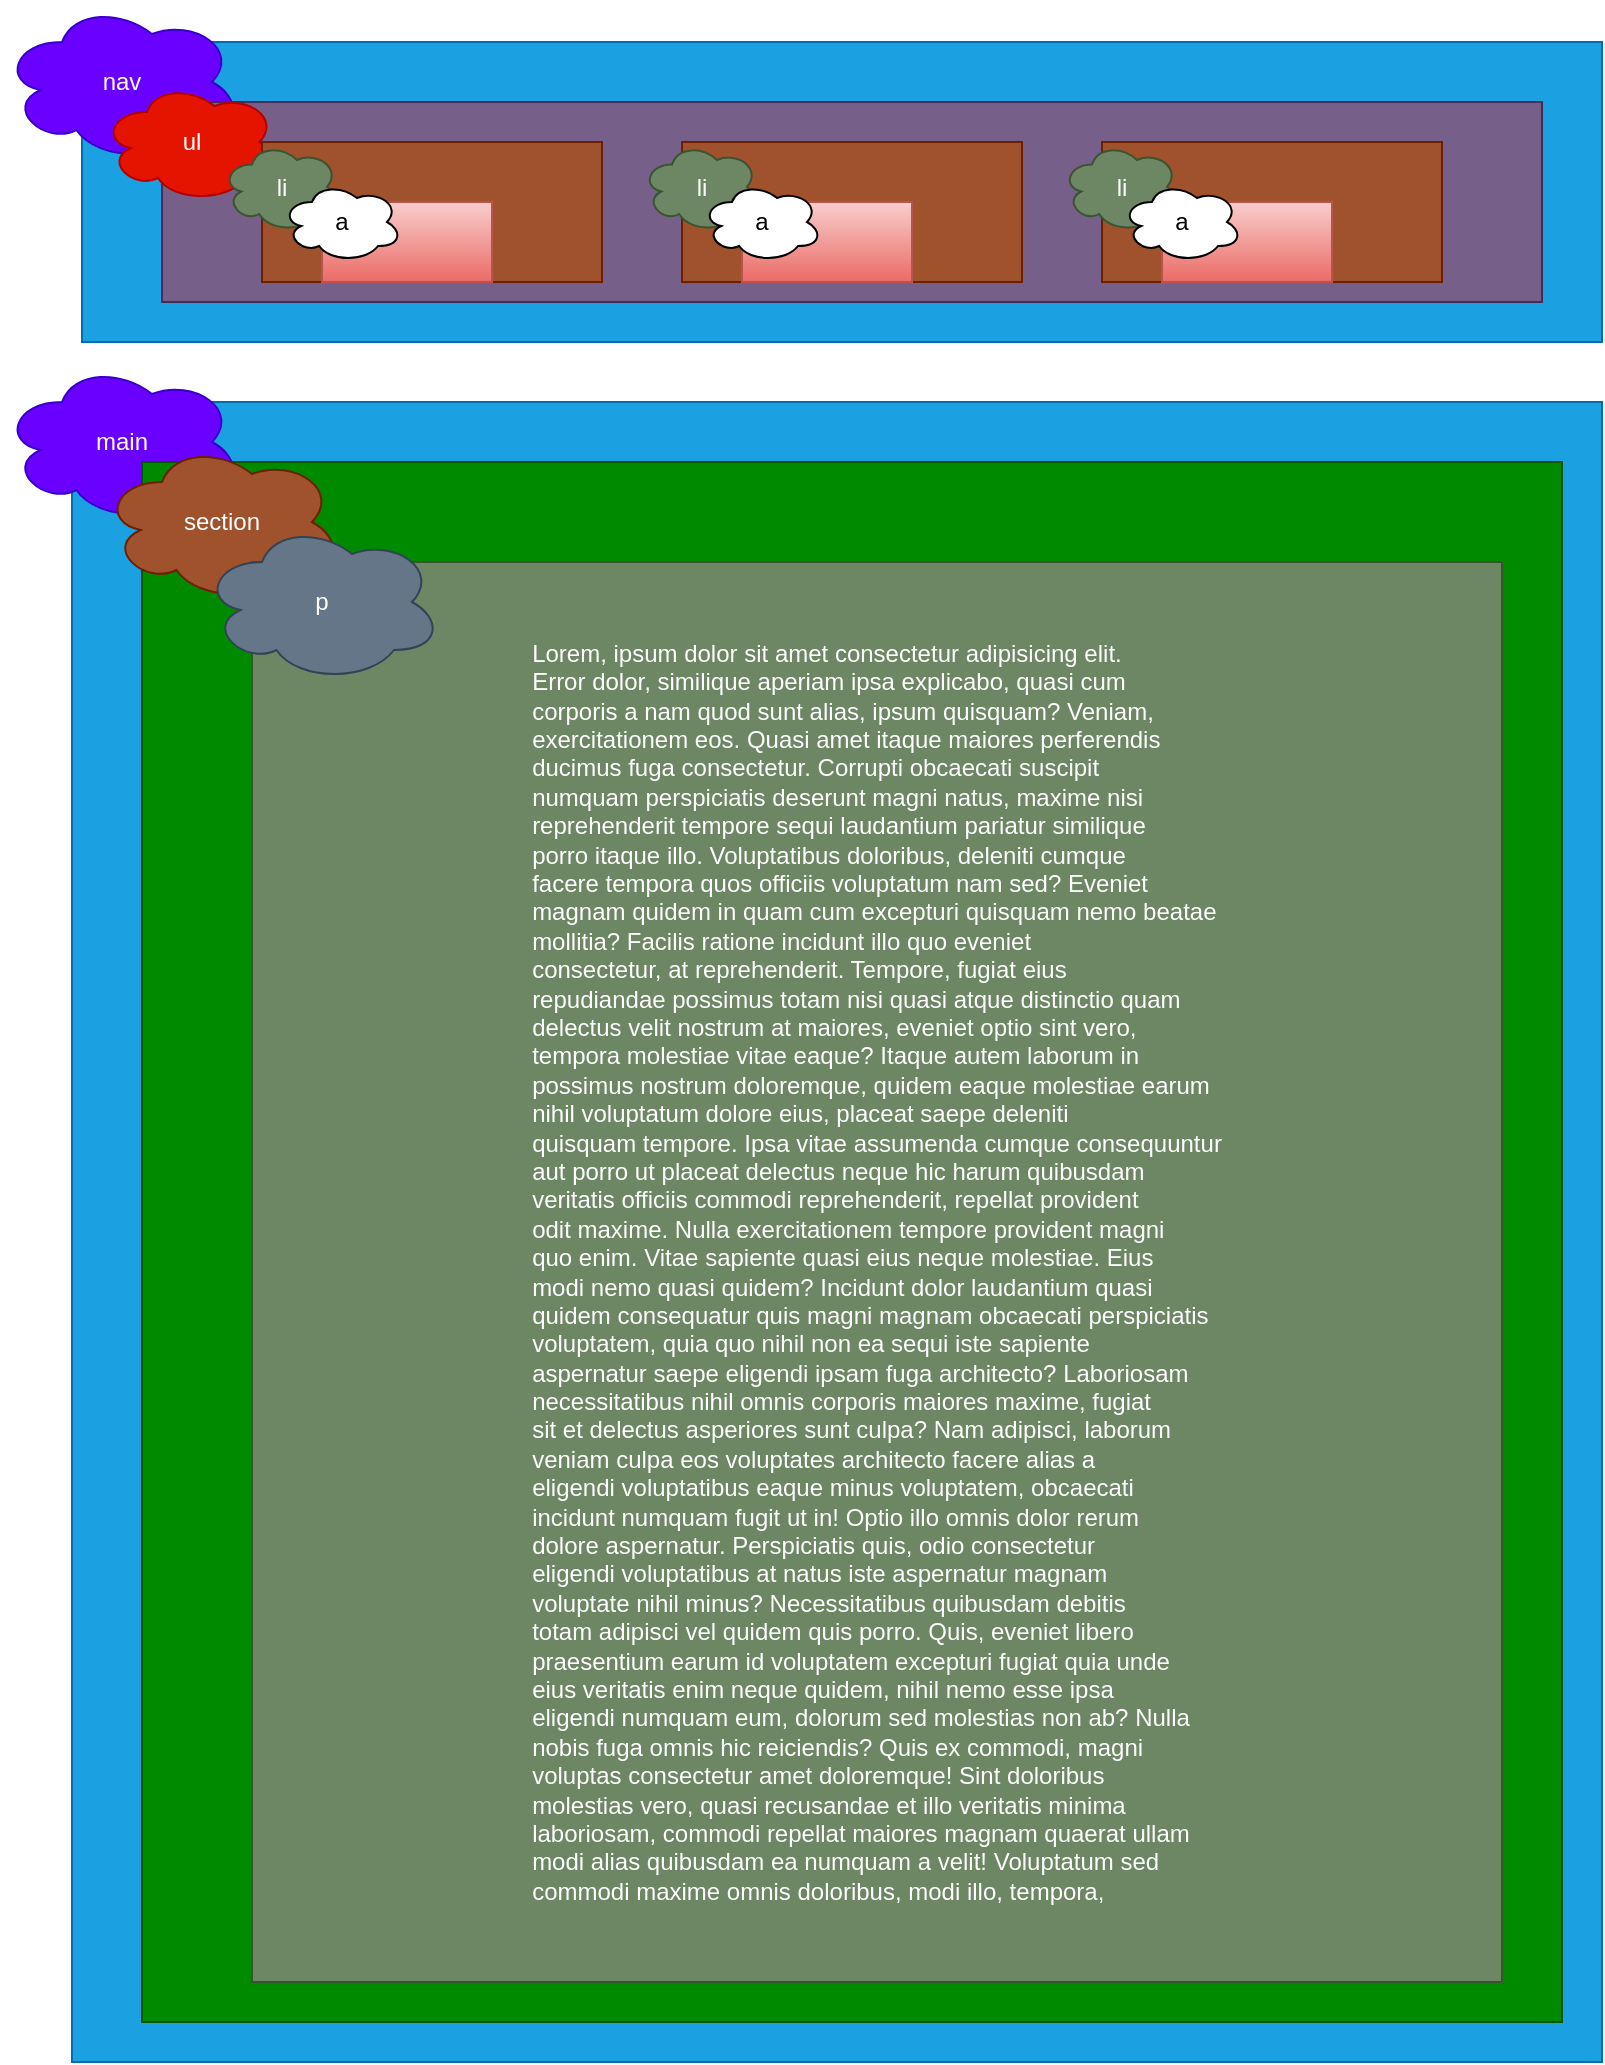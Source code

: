 <mxfile>
    <diagram id="KAaq1BA5xcZH_h3ENkAI" name="Page-1">
        <mxGraphModel dx="1080" dy="751" grid="1" gridSize="10" guides="1" tooltips="1" connect="1" arrows="1" fold="1" page="1" pageScale="1" pageWidth="850" pageHeight="1100" math="0" shadow="0">
            <root>
                <mxCell id="0"/>
                <mxCell id="1" parent="0"/>
                <mxCell id="2" value="" style="rounded=0;whiteSpace=wrap;html=1;fillColor=#1ba1e2;fontColor=#ffffff;strokeColor=#006EAF;" vertex="1" parent="1">
                    <mxGeometry x="40" y="30" width="760" height="150" as="geometry"/>
                </mxCell>
                <mxCell id="3" value="nav" style="ellipse;shape=cloud;whiteSpace=wrap;html=1;fillColor=#6a00ff;fontColor=#ffffff;strokeColor=#3700CC;" vertex="1" parent="1">
                    <mxGeometry y="10" width="120" height="80" as="geometry"/>
                </mxCell>
                <mxCell id="4" value="" style="rounded=0;whiteSpace=wrap;html=1;fillColor=#76608a;fontColor=#ffffff;strokeColor=#432D57;" vertex="1" parent="1">
                    <mxGeometry x="80" y="60" width="690" height="100" as="geometry"/>
                </mxCell>
                <mxCell id="5" value="ul" style="ellipse;shape=cloud;whiteSpace=wrap;html=1;fillColor=#e51400;fontColor=#ffffff;strokeColor=#B20000;" vertex="1" parent="1">
                    <mxGeometry x="50" y="50" width="90" height="60" as="geometry"/>
                </mxCell>
                <mxCell id="6" value="" style="rounded=0;whiteSpace=wrap;html=1;fillColor=#a0522d;fontColor=#ffffff;strokeColor=#6D1F00;" vertex="1" parent="1">
                    <mxGeometry x="130" y="80" width="170" height="70" as="geometry"/>
                </mxCell>
                <mxCell id="7" value="li" style="ellipse;shape=cloud;whiteSpace=wrap;html=1;fillColor=#6d8764;fontColor=#ffffff;strokeColor=#3A5431;" vertex="1" parent="1">
                    <mxGeometry x="110" y="80" width="60" height="45" as="geometry"/>
                </mxCell>
                <mxCell id="8" value="" style="rounded=0;whiteSpace=wrap;html=1;fillColor=#f8cecc;strokeColor=#b85450;gradientColor=#ea6b66;" vertex="1" parent="1">
                    <mxGeometry x="160" y="110" width="85" height="40" as="geometry"/>
                </mxCell>
                <mxCell id="9" value="a" style="ellipse;shape=cloud;whiteSpace=wrap;html=1;" vertex="1" parent="1">
                    <mxGeometry x="140" y="100" width="60" height="40" as="geometry"/>
                </mxCell>
                <mxCell id="10" value="" style="rounded=0;whiteSpace=wrap;html=1;fillColor=#a0522d;fontColor=#ffffff;strokeColor=#6D1F00;" vertex="1" parent="1">
                    <mxGeometry x="340" y="80" width="170" height="70" as="geometry"/>
                </mxCell>
                <mxCell id="11" value="li" style="ellipse;shape=cloud;whiteSpace=wrap;html=1;fillColor=#6d8764;fontColor=#ffffff;strokeColor=#3A5431;" vertex="1" parent="1">
                    <mxGeometry x="320" y="80" width="60" height="45" as="geometry"/>
                </mxCell>
                <mxCell id="12" value="" style="rounded=0;whiteSpace=wrap;html=1;fillColor=#f8cecc;strokeColor=#b85450;gradientColor=#ea6b66;" vertex="1" parent="1">
                    <mxGeometry x="370" y="110" width="85" height="40" as="geometry"/>
                </mxCell>
                <mxCell id="13" value="a" style="ellipse;shape=cloud;whiteSpace=wrap;html=1;" vertex="1" parent="1">
                    <mxGeometry x="350" y="100" width="60" height="40" as="geometry"/>
                </mxCell>
                <mxCell id="18" value="" style="rounded=0;whiteSpace=wrap;html=1;fillColor=#a0522d;fontColor=#ffffff;strokeColor=#6D1F00;" vertex="1" parent="1">
                    <mxGeometry x="550" y="80" width="170" height="70" as="geometry"/>
                </mxCell>
                <mxCell id="19" value="li" style="ellipse;shape=cloud;whiteSpace=wrap;html=1;fillColor=#6d8764;fontColor=#ffffff;strokeColor=#3A5431;" vertex="1" parent="1">
                    <mxGeometry x="530" y="80" width="60" height="45" as="geometry"/>
                </mxCell>
                <mxCell id="20" value="" style="rounded=0;whiteSpace=wrap;html=1;fillColor=#f8cecc;strokeColor=#b85450;gradientColor=#ea6b66;" vertex="1" parent="1">
                    <mxGeometry x="580" y="110" width="85" height="40" as="geometry"/>
                </mxCell>
                <mxCell id="21" value="a" style="ellipse;shape=cloud;whiteSpace=wrap;html=1;" vertex="1" parent="1">
                    <mxGeometry x="560" y="100" width="60" height="40" as="geometry"/>
                </mxCell>
                <mxCell id="22" value="" style="rounded=0;whiteSpace=wrap;html=1;fillColor=#1ba1e2;fontColor=#ffffff;strokeColor=#006EAF;" vertex="1" parent="1">
                    <mxGeometry x="35" y="210" width="765" height="830" as="geometry"/>
                </mxCell>
                <mxCell id="23" value="main" style="ellipse;shape=cloud;whiteSpace=wrap;html=1;fillColor=#6a00ff;fontColor=#ffffff;strokeColor=#3700CC;" vertex="1" parent="1">
                    <mxGeometry y="190" width="120" height="80" as="geometry"/>
                </mxCell>
                <mxCell id="25" value="" style="rounded=0;whiteSpace=wrap;html=1;fillColor=#008a00;fontColor=#ffffff;strokeColor=#005700;" vertex="1" parent="1">
                    <mxGeometry x="70" y="240" width="710" height="780" as="geometry"/>
                </mxCell>
                <mxCell id="26" value="section" style="ellipse;shape=cloud;whiteSpace=wrap;html=1;fillColor=#a0522d;fontColor=#ffffff;strokeColor=#6D1F00;" vertex="1" parent="1">
                    <mxGeometry x="50" y="230" width="120" height="80" as="geometry"/>
                </mxCell>
                <mxCell id="27" value="&lt;div style=&quot;text-align: justify;&quot;&gt;&lt;div&gt;Lorem, ipsum dolor sit amet consectetur adipisicing elit.&lt;/div&gt;&lt;div&gt;Error dolor, similique aperiam ipsa explicabo, quasi cum&lt;/div&gt;&lt;div&gt;corporis a nam quod sunt alias, ipsum quisquam? Veniam,&lt;/div&gt;&lt;div&gt;exercitationem eos. Quasi amet itaque maiores perferendis&lt;/div&gt;&lt;div&gt;ducimus fuga consectetur. Corrupti obcaecati suscipit&lt;/div&gt;&lt;div&gt;numquam perspiciatis deserunt magni natus, maxime nisi&lt;/div&gt;&lt;div&gt;reprehenderit tempore sequi laudantium pariatur similique&lt;/div&gt;&lt;div&gt;porro itaque illo. Voluptatibus doloribus, deleniti cumque&lt;/div&gt;&lt;div&gt;facere tempora quos officiis voluptatum nam sed? Eveniet&lt;/div&gt;&lt;div&gt;magnam quidem in quam cum excepturi quisquam nemo beatae&lt;/div&gt;&lt;div&gt;mollitia? Facilis ratione incidunt illo quo eveniet&lt;/div&gt;&lt;div&gt;consectetur, at reprehenderit. Tempore, fugiat eius&lt;/div&gt;&lt;div&gt;repudiandae possimus totam nisi quasi atque distinctio quam&lt;/div&gt;&lt;div&gt;delectus velit nostrum at maiores, eveniet optio sint vero,&lt;/div&gt;&lt;div&gt;tempora molestiae vitae eaque? Itaque autem laborum in&lt;/div&gt;&lt;div&gt;possimus nostrum doloremque, quidem eaque molestiae earum&lt;/div&gt;&lt;div&gt;nihil voluptatum dolore eius, placeat saepe deleniti&lt;/div&gt;&lt;div&gt;quisquam tempore. Ipsa vitae assumenda cumque consequuntur&lt;/div&gt;&lt;div&gt;aut porro ut placeat delectus neque hic harum quibusdam&lt;/div&gt;&lt;div&gt;veritatis officiis commodi reprehenderit, repellat provident&lt;/div&gt;&lt;div&gt;odit maxime. Nulla exercitationem tempore provident magni&lt;/div&gt;&lt;div&gt;quo enim. Vitae sapiente quasi eius neque molestiae. Eius&lt;/div&gt;&lt;div&gt;modi nemo quasi quidem? Incidunt dolor laudantium quasi&lt;/div&gt;&lt;div&gt;quidem consequatur quis magni magnam obcaecati perspiciatis&lt;/div&gt;&lt;div&gt;voluptatem, quia quo nihil non ea sequi iste sapiente&lt;/div&gt;&lt;div&gt;aspernatur saepe eligendi ipsam fuga architecto? Laboriosam&lt;/div&gt;&lt;div&gt;necessitatibus nihil omnis corporis maiores maxime, fugiat&lt;/div&gt;&lt;div&gt;sit et delectus asperiores sunt culpa? Nam adipisci, laborum&lt;/div&gt;&lt;div&gt;veniam culpa eos voluptates architecto facere alias a&lt;/div&gt;&lt;div&gt;eligendi voluptatibus eaque minus voluptatem, obcaecati&lt;/div&gt;&lt;div&gt;incidunt numquam fugit ut in! Optio illo omnis dolor rerum&lt;/div&gt;&lt;div&gt;dolore aspernatur. Perspiciatis quis, odio consectetur&lt;/div&gt;&lt;div&gt;eligendi voluptatibus at natus iste aspernatur magnam&lt;/div&gt;&lt;div&gt;voluptate nihil minus? Necessitatibus quibusdam debitis&lt;/div&gt;&lt;div&gt;totam adipisci vel quidem quis porro. Quis, eveniet libero&lt;/div&gt;&lt;div&gt;praesentium earum id voluptatem excepturi fugiat quia unde&lt;/div&gt;&lt;div&gt;eius veritatis enim neque quidem, nihil nemo esse ipsa&lt;/div&gt;&lt;div&gt;eligendi numquam eum, dolorum sed molestias non ab? Nulla&lt;/div&gt;&lt;div&gt;nobis fuga omnis hic reiciendis? Quis ex commodi, magni&lt;/div&gt;&lt;div&gt;voluptas consectetur amet doloremque! Sint doloribus&lt;/div&gt;&lt;div&gt;molestias vero, quasi recusandae et illo veritatis minima&lt;/div&gt;&lt;div&gt;laboriosam, commodi repellat maiores magnam quaerat ullam&lt;/div&gt;&lt;div&gt;modi alias quibusdam ea numquam a velit! Voluptatum sed&lt;/div&gt;&lt;div&gt;commodi maxime omnis doloribus, modi illo, tempora,&lt;/div&gt;&lt;/div&gt;" style="rounded=0;whiteSpace=wrap;html=1;fillColor=#6d8764;fontColor=#ffffff;strokeColor=#3A5431;" vertex="1" parent="1">
                    <mxGeometry x="125" y="290" width="625" height="710" as="geometry"/>
                </mxCell>
                <mxCell id="28" value="p" style="ellipse;shape=cloud;whiteSpace=wrap;html=1;fillColor=#647687;fontColor=#ffffff;strokeColor=#314354;" vertex="1" parent="1">
                    <mxGeometry x="100" y="270" width="120" height="80" as="geometry"/>
                </mxCell>
            </root>
        </mxGraphModel>
    </diagram>
</mxfile>